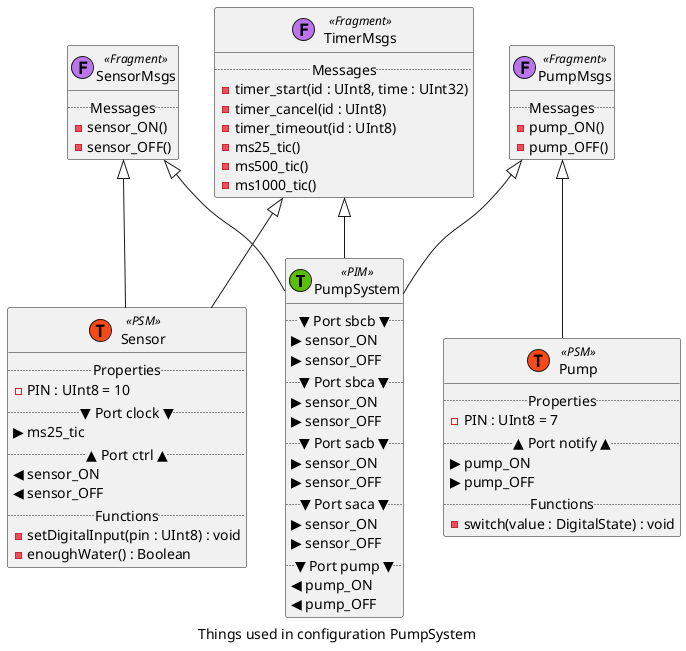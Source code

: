 @startuml
caption Things used in configuration PumpSystem
class PumpSystem <<(T,#5BBF09)PIM>> {
..▼ Port sbcb ▼..
▶ sensor_ON
▶ sensor_OFF
..▼ Port sbca ▼..
▶ sensor_ON
▶ sensor_OFF
..▼ Port sacb ▼..
▶ sensor_ON
▶ sensor_OFF
..▼ Port saca ▼..
▶ sensor_ON
▶ sensor_OFF
..▼ Port pump ▼..
◀ pump_ON
◀ pump_OFF
}
class TimerMsgs <<(F,#BC74ED)Fragment>> {
..Messages..
-timer_start(id : UInt8, time : UInt32)
-timer_cancel(id : UInt8)
-timer_timeout(id : UInt8)
-ms25_tic()
-ms500_tic()
-ms1000_tic()
}
class SensorMsgs <<(F,#BC74ED)Fragment>> {
..Messages..
-sensor_ON()
-sensor_OFF()
}
class PumpMsgs <<(F,#BC74ED)Fragment>> {
..Messages..
-pump_ON()
-pump_OFF()
}
class Sensor <<(T,#F94918)PSM>> {
..Properties..
-PIN : UInt8 = 10
..▼ Port clock ▼..
▶ ms25_tic
..▲ Port ctrl ▲..
◀ sensor_ON
◀ sensor_OFF
..Functions..
-setDigitalInput(pin : UInt8) : void
-enoughWater() : Boolean
}
class Pump <<(T,#F94918)PSM>> {
..Properties..
-PIN : UInt8 = 7
..▲ Port notify ▲..
▶ pump_ON
▶ pump_OFF
..Functions..
-switch(value : DigitalState) : void
}
TimerMsgs <|-- PumpSystem
SensorMsgs <|-- PumpSystem
PumpMsgs <|-- PumpSystem
SensorMsgs <|-- Sensor
TimerMsgs <|-- Sensor
PumpMsgs <|-- Pump
@enduml